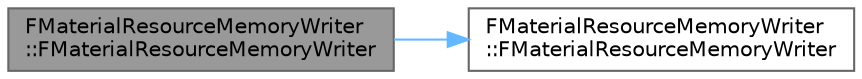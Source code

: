 digraph "FMaterialResourceMemoryWriter::FMaterialResourceMemoryWriter"
{
 // INTERACTIVE_SVG=YES
 // LATEX_PDF_SIZE
  bgcolor="transparent";
  edge [fontname=Helvetica,fontsize=10,labelfontname=Helvetica,labelfontsize=10];
  node [fontname=Helvetica,fontsize=10,shape=box,height=0.2,width=0.4];
  rankdir="LR";
  Node1 [id="Node000001",label="FMaterialResourceMemoryWriter\l::FMaterialResourceMemoryWriter",height=0.2,width=0.4,color="gray40", fillcolor="grey60", style="filled", fontcolor="black",tooltip=" "];
  Node1 -> Node2 [id="edge1_Node000001_Node000002",color="steelblue1",style="solid",tooltip=" "];
  Node2 [id="Node000002",label="FMaterialResourceMemoryWriter\l::FMaterialResourceMemoryWriter",height=0.2,width=0.4,color="grey40", fillcolor="white", style="filled",URL="$d9/d64/classFMaterialResourceMemoryWriter.html#a0da75ff34f3aef78d66c0086a92fd574",tooltip=" "];
}
